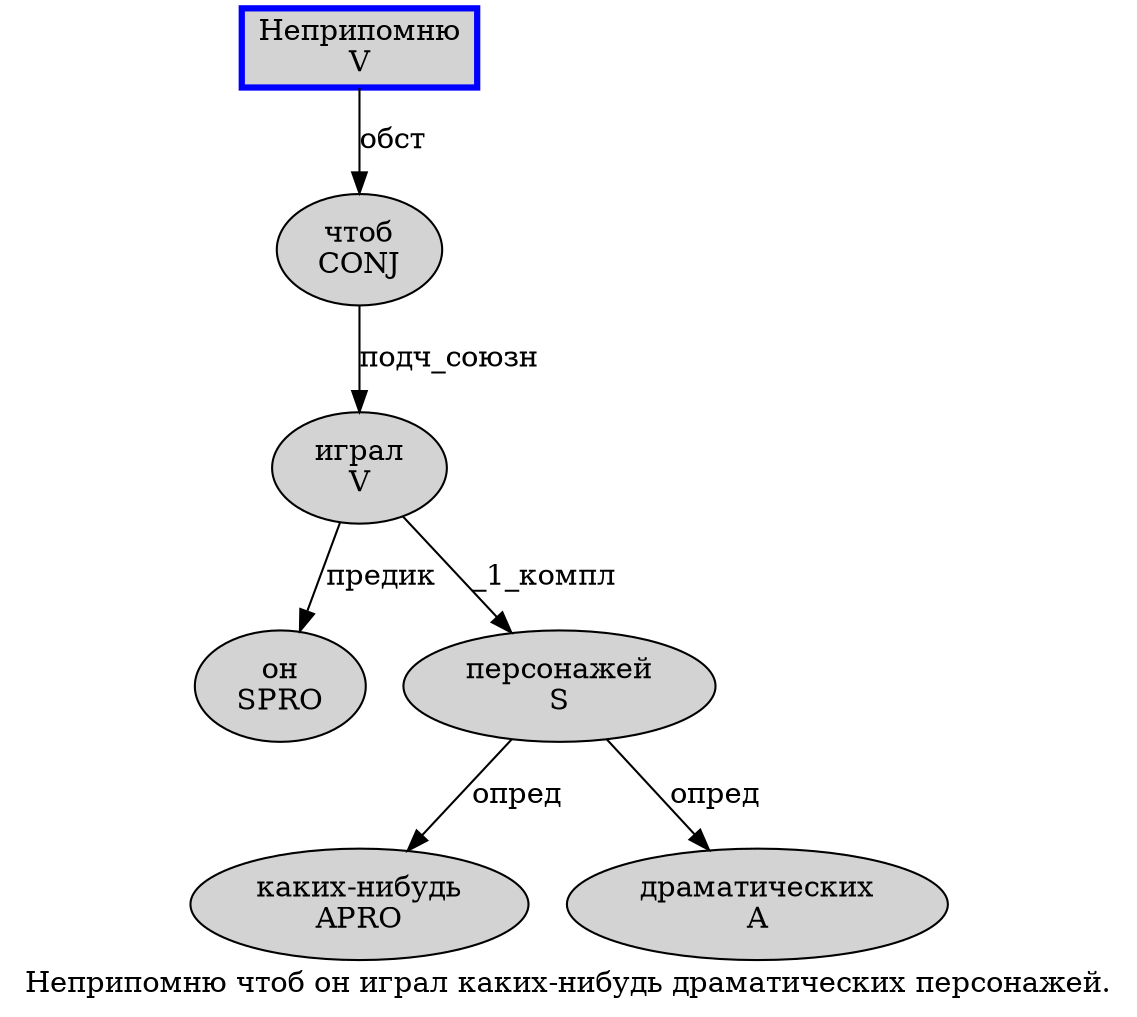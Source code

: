 digraph SENTENCE_1102 {
	graph [label="Неприпомню чтоб он играл каких-нибудь драматических персонажей."]
	node [style=filled]
		0 [label="Неприпомню
V" color=blue fillcolor=lightgray penwidth=3 shape=box]
		1 [label="чтоб
CONJ" color="" fillcolor=lightgray penwidth=1 shape=ellipse]
		2 [label="он
SPRO" color="" fillcolor=lightgray penwidth=1 shape=ellipse]
		3 [label="играл
V" color="" fillcolor=lightgray penwidth=1 shape=ellipse]
		4 [label="каких-нибудь
APRO" color="" fillcolor=lightgray penwidth=1 shape=ellipse]
		5 [label="драматических
A" color="" fillcolor=lightgray penwidth=1 shape=ellipse]
		6 [label="персонажей
S" color="" fillcolor=lightgray penwidth=1 shape=ellipse]
			0 -> 1 [label="обст"]
			1 -> 3 [label="подч_союзн"]
			3 -> 2 [label="предик"]
			3 -> 6 [label="_1_компл"]
			6 -> 4 [label="опред"]
			6 -> 5 [label="опред"]
}